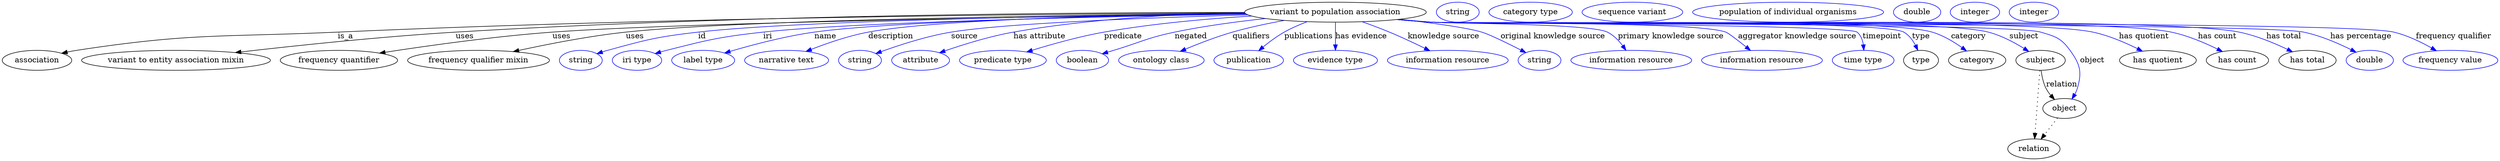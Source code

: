 digraph {
	graph [bb="0,0,4484.5,283"];
	node [label="\N"];
	"variant to population association"	[height=0.5,
		label="variant to population association",
		pos="2395.4,265",
		width=4.5315];
	association	[height=0.5,
		pos="62.394,178",
		width=1.7332];
	"variant to population association" -> association	[label=is_a,
		lp="617.39,221.5",
		pos="e,106.48,190.75 2232.5,263.57 1917.7,262.14 1203.5,255.91 603.39,229 394.2,219.62 340.37,227.82 133.39,196 127.91,195.16 122.23,\
194.11 116.58,192.94"];
	"variant to entity association mixin"	[height=0.5,
		pos="312.39,178",
		width=4.7121];
	"variant to population association" -> "variant to entity association mixin"	[label=uses,
		lp="831.89,221.5",
		pos="e,419.16,192.02 2232.3,264.52 1945.5,264.51 1332.2,260.36 815.39,229 682.73,220.95 530.98,204.92 429.16,193.18"];
	"frequency quantifier"	[height=0.5,
		pos="605.39,178",
		width=2.9247];
	"variant to population association" -> "frequency quantifier"	[label=uses,
		lp="1005.9,221.5",
		pos="e,678.4,190.98 2234.4,261.96 1918.3,257.64 1226.8,246.48 989.39,229 885.28,221.34 766.19,204.57 688.6,192.57"];
	"frequency qualifier mixin"	[height=0.5,
		pos="856.39,178",
		width=3.5386];
	"variant to population association" -> "frequency qualifier mixin"	[label=uses,
		lp="1137.9,221.5",
		pos="e,918.89,193.7 2233.4,262.76 1940,259.98 1332,251.61 1121.4,229 1055.7,221.94 981.87,207.47 928.87,195.9"];
	id	[color=blue,
		height=0.5,
		label=string,
		pos="1040.4,178",
		width=1.0652];
	"variant to population association" -> id	[color=blue,
		label=id,
		lp="1258.4,221.5",
		pos="e,1069.4,190 2233.8,262.43 1964.8,259.24 1436.6,250.42 1251.4,229 1178,220.51 1159.6,215.72 1088.4,196 1085.3,195.14 1082.1,194.18 \
1078.9,193.16",
		style=solid];
	iri	[color=blue,
		height=0.5,
		label="iri type",
		pos="1141.4,178",
		width=1.2277];
	"variant to population association" -> iri	[color=blue,
		label=iri,
		lp="1376.4,221.5",
		pos="e,1174,190.15 2235.1,261.54 1989.5,257.26 1531.3,247.12 1368.4,229 1290.2,220.3 1270.7,215.39 1194.4,196 1191,195.13 1187.4,194.16 \
1183.9,193.14",
		style=solid];
	name	[color=blue,
		height=0.5,
		label="label type",
		pos="1260.4,178",
		width=1.5707];
	"variant to population association" -> name	[color=blue,
		label=name,
		lp="1479.4,221.5",
		pos="e,1298.8,191.23 2234.3,261.97 2007.1,258.43 1604.1,249.44 1459.4,229 1407,221.61 1348.5,205.98 1308.5,194.15",
		style=solid];
	description	[color=blue,
		height=0.5,
		label="narrative text",
		pos="1410.4,178",
		width=2.0943];
	"variant to population association" -> description	[color=blue,
		label=description,
		lp="1596.9,221.5",
		pos="e,1445,194.04 2233.3,262.77 2026.8,260.25 1681.6,252.53 1556.4,229 1521.3,222.4 1483.2,209.12 1454.7,197.9",
		style=solid];
	source	[color=blue,
		height=0.5,
		label=string,
		pos="1542.4,178",
		width=1.0652];
	"variant to population association" -> source	[color=blue,
		label=source,
		lp="1728.4,221.5",
		pos="e,1570.8,190.33 2238,260.2 2066.5,255.32 1803.2,245.45 1704.4,229 1660.8,221.75 1612.7,205.83 1580.3,193.89",
		style=solid];
	"has attribute"	[color=blue,
		height=0.5,
		label=attribute,
		pos="1650.4,178",
		width=1.4443];
	"variant to population association" -> "has attribute"	[color=blue,
		label="has attribute",
		lp="1863.4,221.5",
		pos="e,1684.2,191.7 2232.3,264.21 2115.6,261.91 1955.3,253.77 1816.4,229 1774,221.43 1727.1,206.69 1694,195.16",
		style=solid];
	predicate	[color=blue,
		height=0.5,
		label="predicate type",
		pos="1798.4,178",
		width=2.1665];
	"variant to population association" -> predicate	[color=blue,
		label=predicate,
		lp="2013.4,221.5",
		pos="e,1841,193.2 2244.3,258.05 2165,253.22 2066.4,244.55 1979.4,229 1935.4,221.14 1886.6,207.36 1850.8,196.25",
		style=solid];
	negated	[color=blue,
		height=0.5,
		label=boolean,
		pos="1941.4,178",
		width=1.2999];
	"variant to population association" -> negated	[color=blue,
		label=negated,
		lp="2135.4,221.5",
		pos="e,1976.6,189.93 2269.8,253.51 2218.8,248.03 2159.5,240.09 2106.4,229 2056.4,218.56 2045.2,210.87 1996.4,196 1993.1,194.99 1989.7,\
193.95 1986.2,192.9",
		style=solid];
	qualifiers	[color=blue,
		height=0.5,
		label="ontology class",
		pos="2082.4,178",
		width=2.1304];
	"variant to population association" -> qualifiers	[color=blue,
		label=qualifiers,
		lp="2243.9,221.5",
		pos="e,2116.3,194.24 2303.3,250.05 2273.4,244.6 2240.2,237.57 2210.4,229 2181.5,220.71 2150.1,208.5 2125.7,198.21",
		style=solid];
	publications	[color=blue,
		height=0.5,
		label=publication,
		pos="2239.4,178",
		width=1.7332];
	"variant to population association" -> publications	[color=blue,
		label=publications,
		lp="2347.4,221.5",
		pos="e,2257.4,195.45 2344.5,247.74 2330.8,242.54 2316.2,236.22 2303.4,229 2290,221.42 2276.3,211.19 2265.1,201.95",
		style=solid];
	"has evidence"	[color=blue,
		height=0.5,
		label="evidence type",
		pos="2395.4,178",
		width=2.0943];
	"variant to population association" -> "has evidence"	[color=blue,
		label="has evidence",
		lp="2441.9,221.5",
		pos="e,2395.4,196.18 2395.4,246.8 2395.4,235.16 2395.4,219.55 2395.4,206.24",
		style=solid];
	"knowledge source"	[color=blue,
		height=0.5,
		label="information resource",
		pos="2597.4,178",
		width=3.015];
	"variant to population association" -> "knowledge source"	[color=blue,
		label="knowledge source",
		lp="2589.9,221.5",
		pos="e,2565.1,195.37 2443.6,247.65 2459.3,242.06 2476.7,235.55 2492.4,229 2513.7,220.11 2536.9,209.19 2556.1,199.83",
		style=solid];
	"original knowledge source"	[color=blue,
		height=0.5,
		label=string,
		pos="2762.4,178",
		width=1.0652];
	"variant to population association" -> "original knowledge source"	[color=blue,
		label="original knowledge source",
		lp="2786.4,221.5",
		pos="e,2737.9,191.91 2510.9,252.24 2568.2,245.67 2631,237.19 2658.4,229 2672.4,224.83 2704,209.26 2728.8,196.59",
		style=solid];
	"primary knowledge source"	[color=blue,
		height=0.5,
		label="information resource",
		pos="2927.4,178",
		width=3.015];
	"variant to population association" -> "primary knowledge source"	[color=blue,
		label="primary knowledge source",
		lp="2998.4,221.5",
		pos="e,2917.8,196.12 2509.1,252.08 2528.6,250.24 2548.5,248.47 2567.4,247 2602.6,244.26 2852.8,244.62 2884.4,229 2895.4,223.57 2904.7,\
213.92 2911.9,204.54",
		style=solid];
	"aggregator knowledge source"	[color=blue,
		height=0.5,
		label="information resource",
		pos="3162.4,178",
		width=3.015];
	"variant to population association" -> "aggregator knowledge source"	[color=blue,
		label="aggregator knowledge source",
		lp="3225.9,221.5",
		pos="e,3141.8,195.87 2507.3,251.89 2527.3,250.02 2547.9,248.29 2567.4,247 2626.2,243.1 3041.9,248.92 3097.4,229 3101.8,227.43 3118.5,\
214.51 3133.9,202.2",
		style=solid];
	timepoint	[color=blue,
		height=0.5,
		label="time type",
		pos="3344.4,178",
		width=1.5346];
	"variant to population association" -> timepoint	[color=blue,
		label=timepoint,
		lp="3378.4,221.5",
		pos="e,3345.6,196.11 2506.8,251.76 2526.9,249.9 2547.8,248.2 2567.4,247 2588.6,245.7 3317,242.53 3333.4,229 3340.1,223.46 3343.3,214.82 \
3344.7,206.27",
		style=solid];
	type	[height=0.5,
		pos="3448.4,178",
		width=0.86659];
	"variant to population association" -> type	[color=blue,
		label=type,
		lp="3448.4,221.5",
		pos="e,3442.7,196.13 2506.3,251.76 2526.6,249.89 2547.6,248.18 2567.4,247 2614.5,244.18 3376.4,252.41 3417.4,229 3426.6,223.74 3433.5,\
214.51 3438.3,205.41",
		style=solid];
	category	[height=0.5,
		pos="3549.4,178",
		width=1.4263];
	"variant to population association" -> category	[color=blue,
		label=category,
		lp="3533.9,221.5",
		pos="e,3530.5,194.74 2506.3,251.75 2526.6,249.87 2547.6,248.17 2567.4,247 2667.3,241.07 3372.3,257.3 3468.4,229 3487.9,223.26 3507.3,\
211.51 3522.3,200.84",
		style=solid];
	subject	[height=0.5,
		pos="3663.4,178",
		width=1.2277];
	"variant to population association" -> subject	[color=blue,
		label=subject,
		lp="3633.4,221.5",
		pos="e,3642.2,194.04 2506.3,251.71 2526.6,249.84 2547.6,248.15 2567.4,247 2678.6,240.52 3461.6,256.92 3569.4,229 3592.3,223.08 3615.7,\
210.62 3633.5,199.62",
		style=solid];
	object	[height=0.5,
		pos="3706.4,91",
		width=1.0832];
	"variant to population association" -> object	[color=blue,
		label=object,
		lp="3756.4,178",
		pos="e,3719.8,108.09 2505.9,251.73 2526.3,249.84 2547.5,248.15 2567.4,247 2628.2,243.5 3605,246.22 3663.4,229 3690,221.15 3700.2,218.5 \
3716.4,196 3734.7,170.69 3738.3,156.9 3729.4,127 3728.4,123.55 3726.9,120.13 3725.1,116.85",
		style=solid];
	"has quotient"	[height=0.5,
		pos="3874.4,178",
		width=1.9137];
	"variant to population association" -> "has quotient"	[color=blue,
		label="has quotient",
		lp="3849.4,221.5",
		pos="e,3846.6,194.56 2505.9,251.71 2526.3,249.82 2547.5,248.13 2567.4,247 2699.4,239.49 3628,256.5 3757.4,229 3785.4,223.05 3815,210.33 \
3837.4,199.2",
		style=solid];
	"has count"	[height=0.5,
		pos="4017.4,178",
		width=1.5526];
	"variant to population association" -> "has count"	[color=blue,
		label="has count",
		lp="3981.4,221.5",
		pos="e,3990.5,193.85 2505.9,251.68 2526.3,249.8 2547.5,248.12 2567.4,247 2715.1,238.72 3753.6,259.2 3898.4,229 3927.5,222.93 3958.4,209.71 \
3981.4,198.39",
		style=solid];
	"has total"	[height=0.5,
		pos="4142.4,178",
		width=1.4263];
	"variant to population association" -> "has total"	[color=blue,
		label="has total",
		lp="4100.9,221.5",
		pos="e,4115.7,193.38 2505.4,251.71 2526,249.81 2547.3,248.11 2567.4,247 2728.6,238.05 3862.2,261.18 4020.4,229 4050.7,222.84 4083,209.26 \
4106.7,197.81",
		style=solid];
	"has percentage"	[color=blue,
		height=0.5,
		label=double,
		pos="4254.4,178",
		width=1.1735];
	"variant to population association" -> "has percentage"	[color=blue,
		label="has percentage",
		lp="4238.4,221.5",
		pos="e,4229.5,192.91 2505.4,251.69 2526,249.8 2547.3,248.11 2567.4,247 2654.4,242.21 4051.1,246.84 4136.4,229 4166.1,222.8 4197.6,209.04 \
4220.6,197.52",
		style=solid];
	"frequency qualifier"	[color=blue,
		height=0.5,
		label="frequency value",
		pos="4399.4,178",
		width=2.3651];
	"variant to population association" -> "frequency qualifier"	[color=blue,
		label="frequency qualifier",
		lp="4405.4,221.5",
		pos="e,4374.2,195.32 2505.4,251.67 2526,249.78 2547.3,248.09 2567.4,247 2663.4,241.77 4203.9,251.2 4297.4,229 4321.4,223.3 4346.3,211.22 \
4365.5,200.36",
		style=solid];
	association_type	[color=blue,
		height=0.5,
		label=string,
		pos="2614.4,265",
		width=1.0652];
	association_category	[color=blue,
		height=0.5,
		label="category type",
		pos="2745.4,265",
		width=2.0762];
	subject -> object	[label=relation,
		lp="3701.4,134.5",
		pos="e,3688.5,107.23 3664.5,159.55 3665.7,149.57 3668.2,137.07 3673.4,127 3675.6,122.68 3678.5,118.52 3681.7,114.66"];
	relation	[height=0.5,
		pos="3651.4,18",
		width=1.2999];
	subject -> relation	[pos="e,3652.7,36.188 3662.1,159.79 3660,132.48 3656,78.994 3653.5,46.38",
		style=dotted];
	"variant to population association_subject"	[color=blue,
		height=0.5,
		label="sequence variant",
		pos="2928.4,265",
		width=2.5095];
	object -> relation	[pos="e,3664.2,35.54 3693.9,73.889 3687,64.939 3678.2,53.617 3670.4,43.584",
		style=dotted];
	"variant to population association_object"	[color=blue,
		height=0.5,
		label="population of individual organisms",
		pos="3208.4,265",
		width=4.7662];
	"variant to population association_has quotient"	[color=blue,
		height=0.5,
		label=double,
		pos="3440.4,265",
		width=1.1735];
	"variant to population association_has count"	[color=blue,
		height=0.5,
		label=integer,
		pos="3544.4,265",
		width=1.2277];
	"variant to population association_has total"	[color=blue,
		height=0.5,
		label=integer,
		pos="3650.4,265",
		width=1.2277];
}
